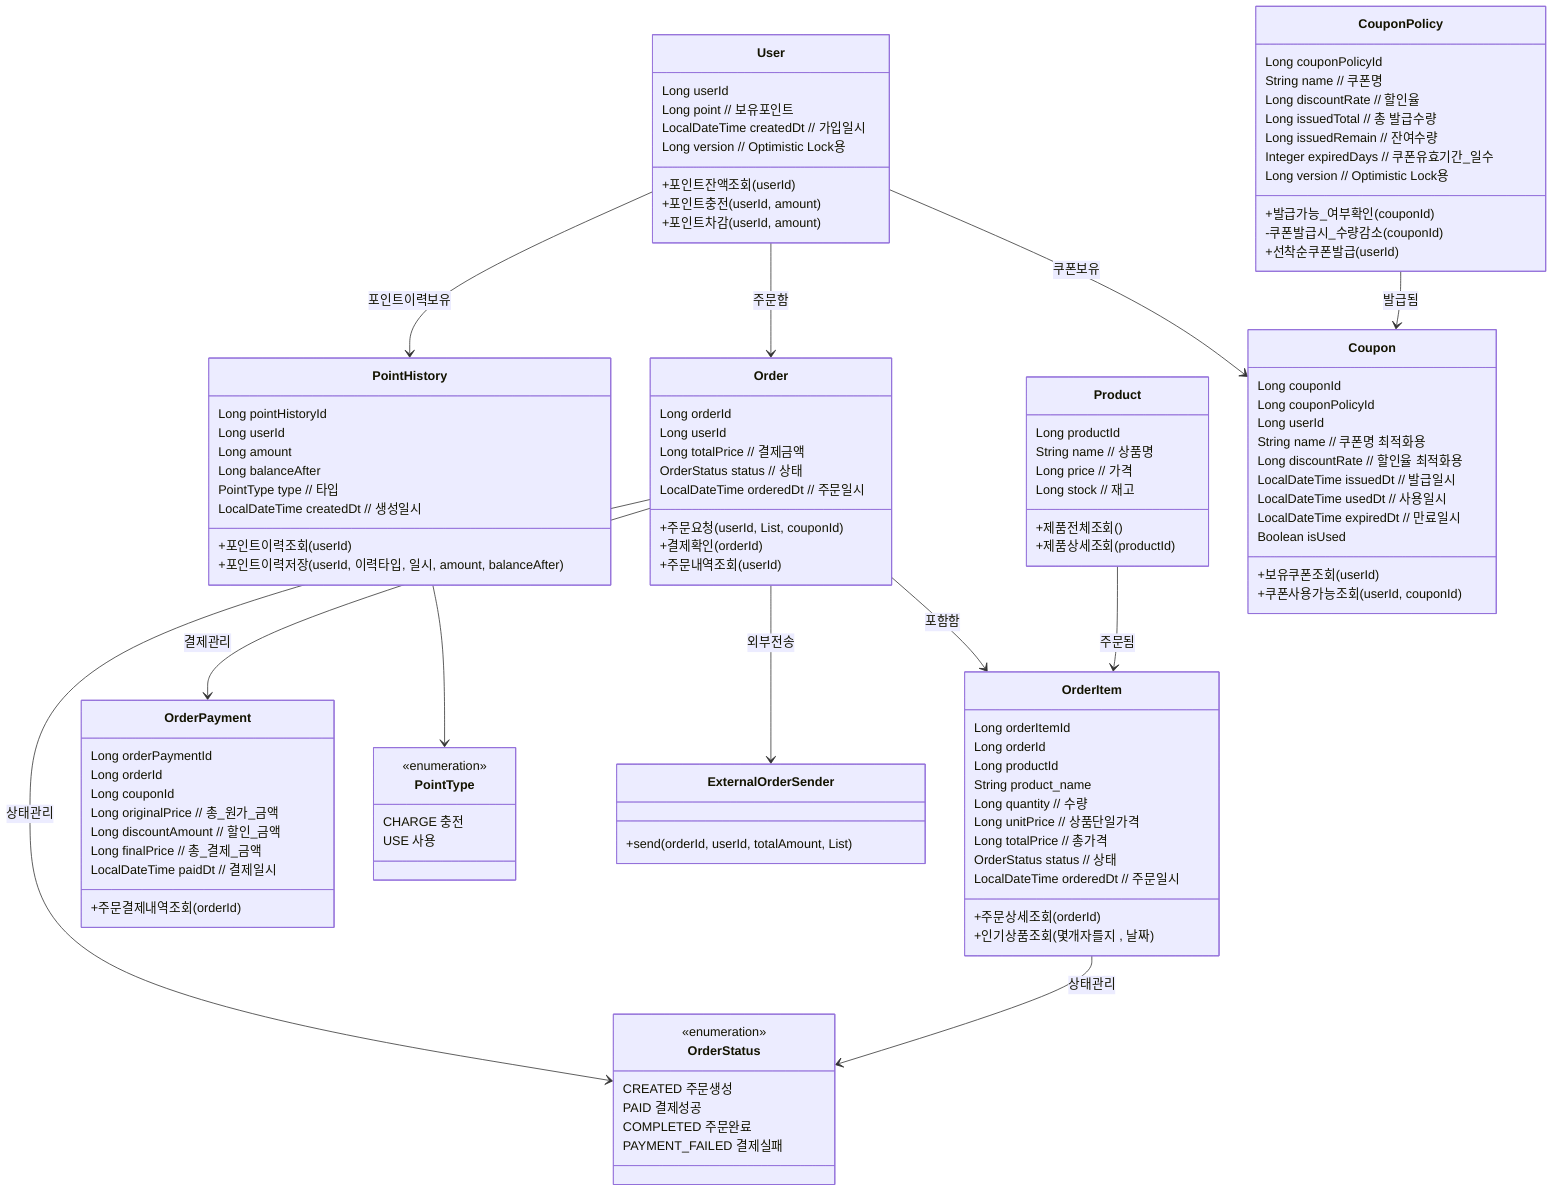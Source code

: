 classDiagram
    direction TB

    class User {
        Long userId
        Long point // 보유포인트
        LocalDateTime createdDt // 가입일시
        Long version // Optimistic Lock용
        +포인트잔액조회(userId)
        +포인트충전(userId, amount)
        +포인트차감(userId, amount)
    }

    class PointHistory {
        Long pointHistoryId
        Long userId
        Long amount
        Long balanceAfter
        PointType type // 타입
        LocalDateTime createdDt // 생성일시
        +포인트이력조회(userId)
        +포인트이력저장(userId, 이력타입, 일시, amount, balanceAfter)
    }

    class Order {
        Long orderId
        Long userId
        Long totalPrice // 결제금액
        OrderStatus status // 상태
        LocalDateTime orderedDt // 주문일시
        +주문요청(userId, List<OrderItemRequest>, couponId)
        +결제확인(orderId)
        +주문내역조회(userId)
    }

    class OrderItem {
        Long orderItemId
        Long orderId
        Long productId
        String product_name
        Long quantity // 수량
        Long unitPrice // 상품단일가격
        Long totalPrice // 총가격
        OrderStatus status // 상태
        LocalDateTime orderedDt // 주문일시
        +주문상세조회(orderId)
        +인기상품조회(몇개자를지 , 날짜)
    }

    class OrderPayment {
        Long orderPaymentId
        Long orderId
        Long couponId
        Long originalPrice // 총_원가_금액
        Long discountAmount // 할인_금액
        Long finalPrice // 총_결제_금액
        LocalDateTime paidDt // 결제일시
        +주문결제내역조회(orderId)
    }

    class Product {
        Long productId
        String name // 상품명
        Long price // 가격
        Long stock // 재고
        +제품전체조회()
        +제품상세조회(productId)
    }

    class CouponPolicy {
        Long couponPolicyId
        String name // 쿠폰명
        Long discountRate // 할인율
        Long issuedTotal // 총 발급수량
        Long issuedRemain // 잔여수량
        Integer expiredDays // 쿠폰유효기간_일수
        Long version // Optimistic Lock용
        +발급가능_여부확인(couponId)
        -쿠폰발급시_수량감소(couponId)
        +선착순쿠폰발급(userId)
    }

    class Coupon {
        Long couponId
        Long couponPolicyId
        Long userId
        String name // 쿠폰명 최적화용
        Long discountRate // 할인율 최적화용
        LocalDateTime issuedDt // 발급일시
        LocalDateTime usedDt // 사용일시
        LocalDateTime expiredDt // 만료일시
        Boolean isUsed
        +보유쿠폰조회(userId)
        +쿠폰사용가능조회(userId, couponId)
    }

    class PointType {
        <<enumeration>>
        CHARGE 충전
        USE 사용
    }

    class OrderStatus {
        <<enumeration>>
        CREATED 주문생성
        PAID 결제성공
        COMPLETED 주문완료
        PAYMENT_FAILED 결제실패
    }

    class ExternalOrderSender {
        +send(orderId, userId, totalAmount, List<OrderItem>)
    }

%% 관계
    User           --> PointHistory : 포인트이력보유
    User           --> Order        : 주문함
    Order          --> OrderItem    : 포함함
    Product        --> OrderItem    : 주문됨
    Order          --> OrderPayment : 결제관리
    User           --> Coupon       : 쿠폰보유
    CouponPolicy   --> Coupon       : 발급됨
    PointHistory   --> PointType
    Order          --> OrderStatus : 상태관리
    Order          --> ExternalOrderSender : 외부전송
OrderItem      --> OrderStatus : 상태관리